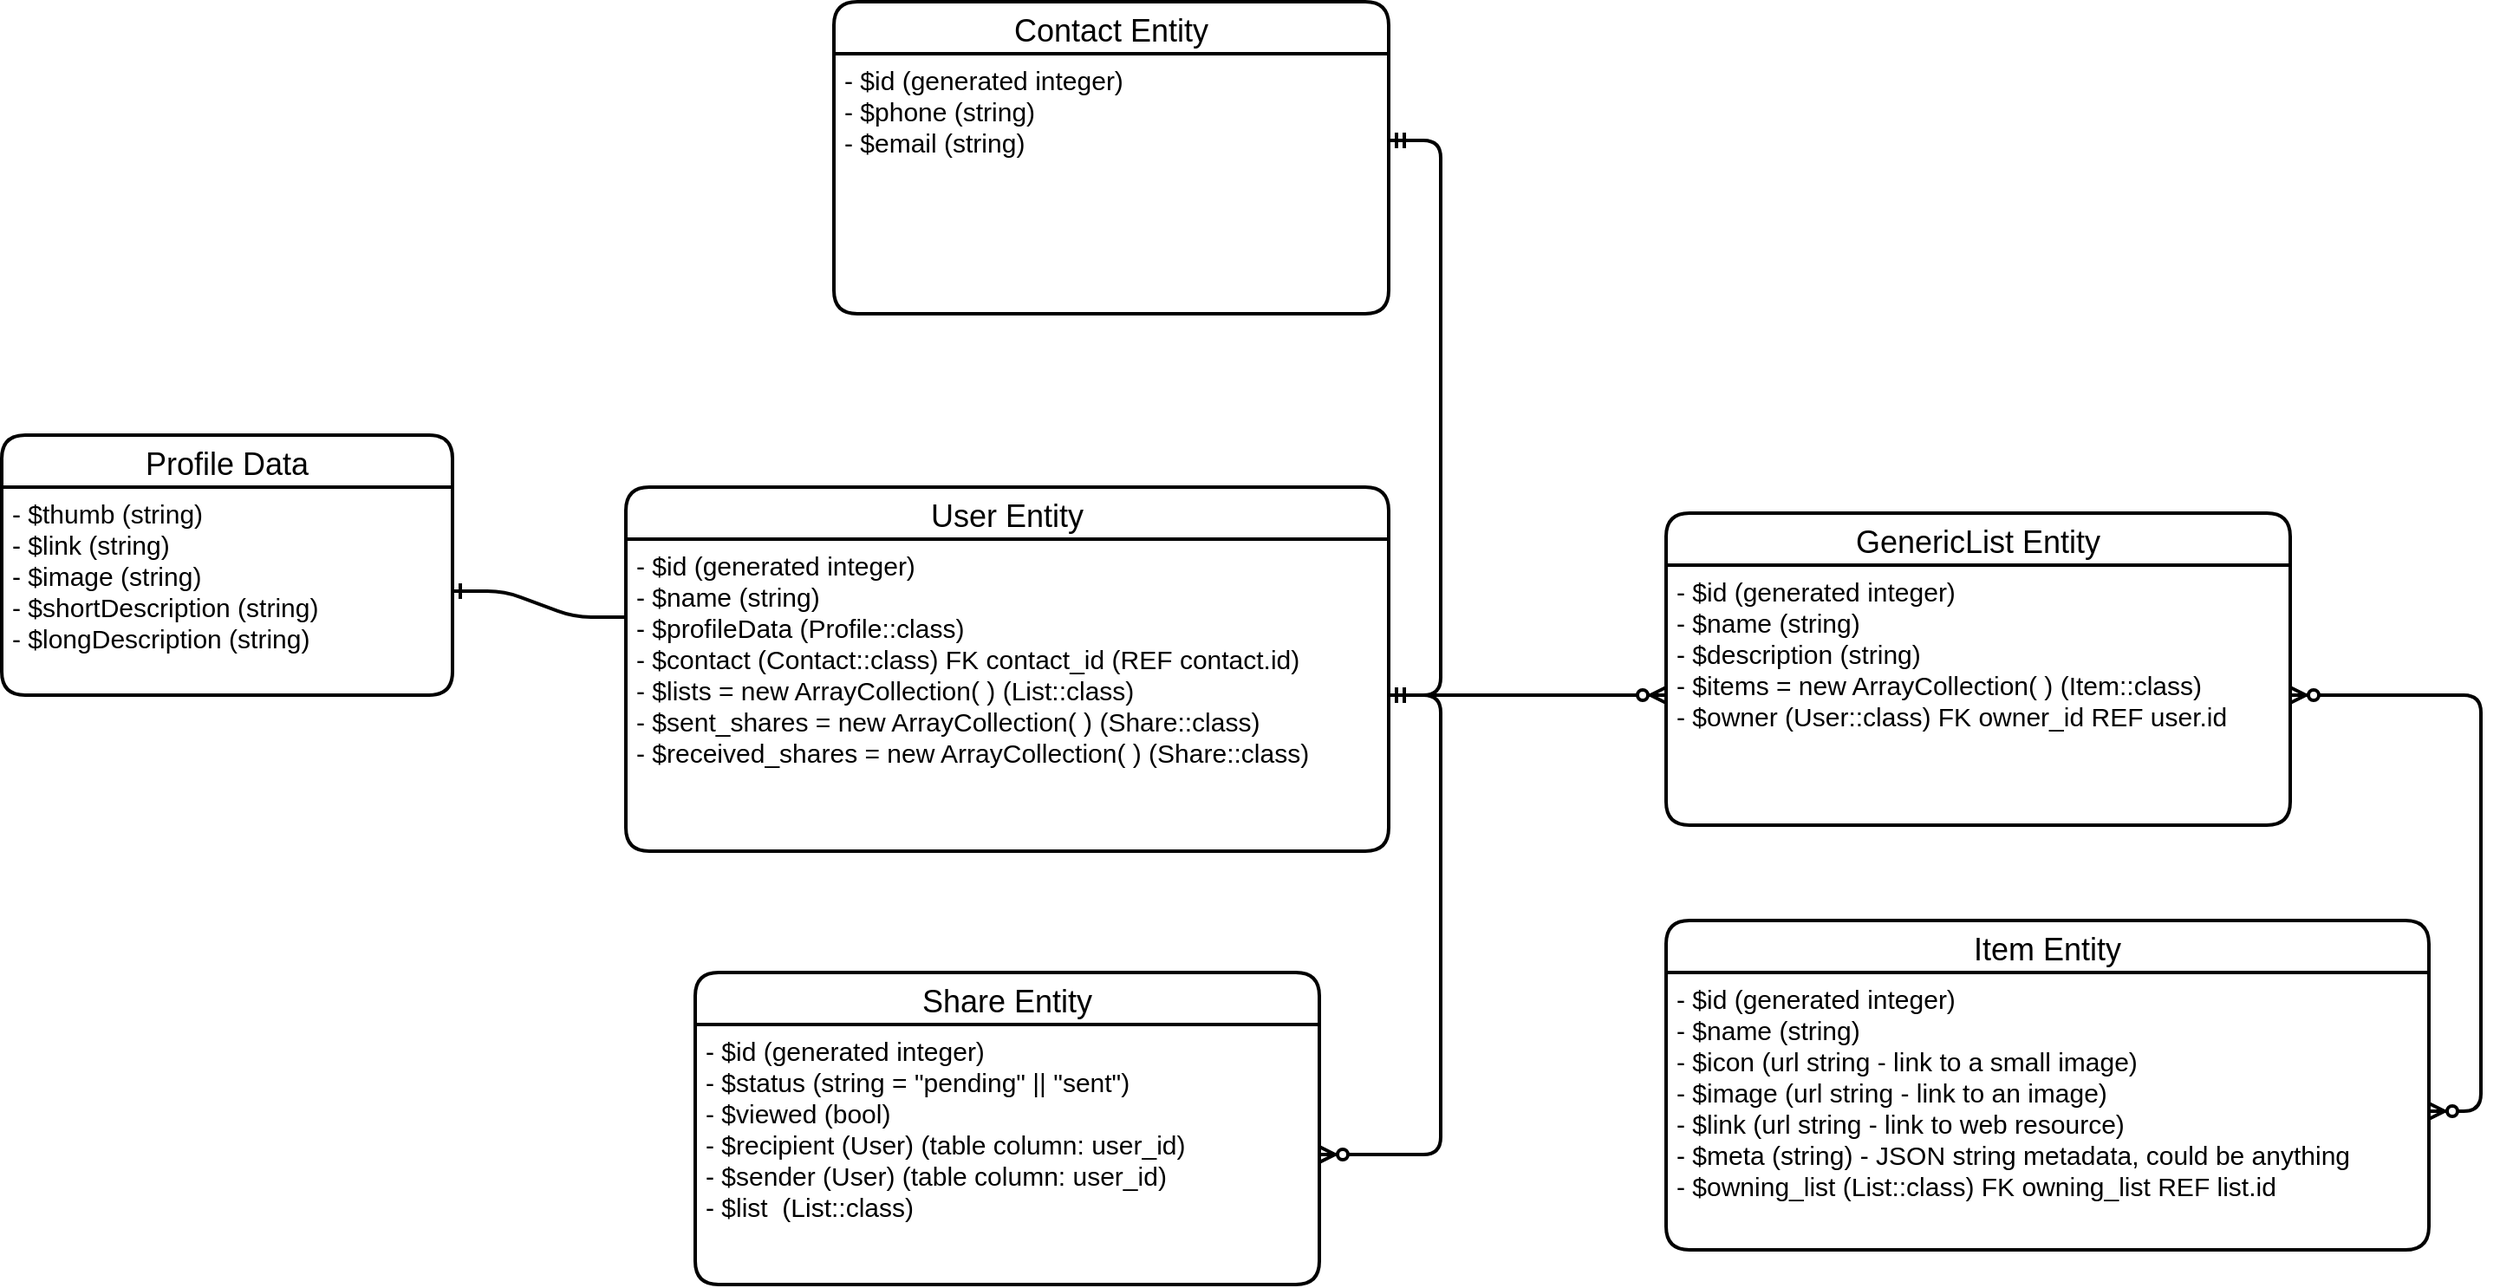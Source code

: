 <mxfile version="14.9.0" type="device"><diagram name="Page-1" id="e56a1550-8fbb-45ad-956c-1786394a9013"><mxGraphModel dx="2522" dy="819" grid="1" gridSize="10" guides="1" tooltips="1" connect="1" arrows="1" fold="1" page="1" pageScale="1" pageWidth="1100" pageHeight="850" background="none" math="0" shadow="0"><root><mxCell id="0"/><mxCell id="1" parent="0"/><mxCell id="l0gLzF43j1_eRblCBDvg-26" value="User Entity" style="swimlane;childLayout=stackLayout;horizontal=1;startSize=30;horizontalStack=0;rounded=1;fontSize=18;fontStyle=0;strokeWidth=2;resizeParent=0;resizeLast=1;shadow=0;dashed=0;align=center;" parent="1" vertex="1"><mxGeometry y="320" width="440" height="210" as="geometry"/></mxCell><mxCell id="l0gLzF43j1_eRblCBDvg-29" value="- $id (generated integer)&#xA;- $name (string)&#xA;- $profileData (Profile::class)&#xA;- $contact (Contact::class) FK contact_id (REF contact.id)&#xA;- $lists = new ArrayCollection( ) (List::class)&#xA;- $sent_shares = new ArrayCollection( ) (Share::class)&#xA;- $received_shares = new ArrayCollection( ) (Share::class)&#xA;&#xA;" style="align=left;strokeColor=none;fillColor=none;spacingLeft=4;fontSize=15;verticalAlign=top;resizable=0;rotatable=0;part=1;spacingTop=0;" parent="l0gLzF43j1_eRblCBDvg-26" vertex="1"><mxGeometry y="30" width="440" height="180" as="geometry"/></mxCell><mxCell id="l0gLzF43j1_eRblCBDvg-30" value="GenericList Entity" style="swimlane;childLayout=stackLayout;horizontal=1;startSize=30;horizontalStack=0;rounded=1;fontSize=18;fontStyle=0;strokeWidth=2;resizeParent=0;resizeLast=1;shadow=0;dashed=0;align=center;" parent="1" vertex="1"><mxGeometry x="600" y="335" width="360" height="180" as="geometry"/></mxCell><mxCell id="l0gLzF43j1_eRblCBDvg-31" value="- $id (generated integer)&#xA;- $name (string)&#xA;- $description (string)&#xA;- $items = new ArrayCollection( ) (Item::class)&#xA;- $owner (User::class) FK owner_id REF user.id&#xA;" style="align=left;strokeColor=none;fillColor=none;spacingLeft=4;fontSize=15;verticalAlign=top;resizable=0;rotatable=0;part=1;spacingTop=0;" parent="l0gLzF43j1_eRblCBDvg-30" vertex="1"><mxGeometry y="30" width="360" height="150" as="geometry"/></mxCell><mxCell id="l0gLzF43j1_eRblCBDvg-33" value="" style="edgeStyle=entityRelationEdgeStyle;fontSize=12;html=1;endArrow=ERzeroToMany;startArrow=ERmandOne;strokeWidth=2;exitX=1;exitY=0.5;exitDx=0;exitDy=0;entryX=0;entryY=0.5;entryDx=0;entryDy=0;" parent="1" source="l0gLzF43j1_eRblCBDvg-29" target="l0gLzF43j1_eRblCBDvg-31" edge="1"><mxGeometry width="100" height="100" relative="1" as="geometry"><mxPoint x="360" y="550" as="sourcePoint"/><mxPoint x="580" y="425" as="targetPoint"/></mxGeometry></mxCell><mxCell id="l0gLzF43j1_eRblCBDvg-34" value="Item Entity" style="swimlane;childLayout=stackLayout;horizontal=1;startSize=30;horizontalStack=0;rounded=1;fontSize=18;fontStyle=0;strokeWidth=2;resizeParent=0;resizeLast=1;shadow=0;dashed=0;align=center;" parent="1" vertex="1"><mxGeometry x="600" y="570" width="440" height="190" as="geometry"/></mxCell><mxCell id="l0gLzF43j1_eRblCBDvg-35" value="- $id (generated integer)&#xA;- $name (string)&#xA;- $icon (url string - link to a small image)&#xA;- $image (url string - link to an image)&#xA;- $link (url string - link to web resource)&#xA;- $meta (string) - JSON string metadata, could be anything&#xA;- $owning_list (List::class) FK owning_list REF list.id&#xA;" style="align=left;strokeColor=none;fillColor=none;spacingLeft=4;fontSize=15;verticalAlign=top;resizable=0;rotatable=0;part=1;spacingTop=0;" parent="l0gLzF43j1_eRblCBDvg-34" vertex="1"><mxGeometry y="30" width="440" height="160" as="geometry"/></mxCell><mxCell id="l0gLzF43j1_eRblCBDvg-37" value="" style="edgeStyle=entityRelationEdgeStyle;fontSize=12;html=1;endArrow=ERzeroToMany;endFill=1;startArrow=ERzeroToMany;strokeWidth=2;" parent="1" source="l0gLzF43j1_eRblCBDvg-35" target="l0gLzF43j1_eRblCBDvg-31" edge="1"><mxGeometry width="100" height="100" relative="1" as="geometry"><mxPoint x="720" y="730" as="sourcePoint"/><mxPoint x="820" y="630" as="targetPoint"/></mxGeometry></mxCell><mxCell id="2" value="Share Entity" style="swimlane;childLayout=stackLayout;horizontal=1;startSize=30;horizontalStack=0;rounded=1;fontSize=18;fontStyle=0;strokeWidth=2;resizeParent=0;resizeLast=1;shadow=0;dashed=0;align=center;" parent="1" vertex="1"><mxGeometry x="40" y="600" width="360" height="180" as="geometry"/></mxCell><mxCell id="3" value="- $id (generated integer)&#xA;- $status (string = &quot;pending&quot; || &quot;sent&quot;)&#xA;- $viewed (bool)&#xA;- $recipient (User) (table column: user_id)&#xA;- $sender (User) (table column: user_id)&#xA;- $list  (List::class)&#xA;&#xA;" style="align=left;strokeColor=none;fillColor=none;spacingLeft=4;fontSize=15;verticalAlign=top;resizable=0;rotatable=0;part=1;spacingTop=0;" parent="2" vertex="1"><mxGeometry y="30" width="360" height="150" as="geometry"/></mxCell><mxCell id="JLig3bcr_htQ_Onki4-i-4" value="" style="edgeStyle=entityRelationEdgeStyle;fontSize=12;html=1;endArrow=ERzeroToMany;startArrow=ERmandOne;strokeWidth=2;" parent="1" source="l0gLzF43j1_eRblCBDvg-29" target="3" edge="1"><mxGeometry width="100" height="100" relative="1" as="geometry"><mxPoint x="-20" y="370" as="sourcePoint"/><mxPoint x="40" y="690" as="targetPoint"/></mxGeometry></mxCell><mxCell id="JLig3bcr_htQ_Onki4-i-6" value="Contact Entity" style="swimlane;childLayout=stackLayout;horizontal=1;startSize=30;horizontalStack=0;rounded=1;fontSize=18;fontStyle=0;strokeWidth=2;resizeParent=0;resizeLast=1;shadow=0;dashed=0;align=center;" parent="1" vertex="1"><mxGeometry x="120" y="40" width="320" height="180" as="geometry"/></mxCell><mxCell id="JLig3bcr_htQ_Onki4-i-7" value="- $id (generated integer)&#xA;- $phone (string)&#xA;- $email (string)" style="align=left;strokeColor=none;fillColor=none;spacingLeft=4;fontSize=15;verticalAlign=top;resizable=0;rotatable=0;part=1;spacingTop=0;" parent="JLig3bcr_htQ_Onki4-i-6" vertex="1"><mxGeometry y="30" width="320" height="150" as="geometry"/></mxCell><mxCell id="HYE7s4OVoofn2S7aHl59-3" value="" style="edgeStyle=entityRelationEdgeStyle;fontSize=12;html=1;endArrow=ERmandOne;startArrow=ERmandOne;entryX=1;entryY=0.333;entryDx=0;entryDy=0;entryPerimeter=0;strokeWidth=2;" edge="1" parent="1" source="l0gLzF43j1_eRblCBDvg-29" target="JLig3bcr_htQ_Onki4-i-7"><mxGeometry width="100" height="100" relative="1" as="geometry"><mxPoint x="450" y="390" as="sourcePoint"/><mxPoint x="550" y="290" as="targetPoint"/></mxGeometry></mxCell><mxCell id="HYE7s4OVoofn2S7aHl59-11" value="Profile Data" style="swimlane;childLayout=stackLayout;horizontal=1;startSize=30;horizontalStack=0;rounded=1;fontSize=18;fontStyle=0;strokeWidth=2;resizeParent=0;resizeLast=1;shadow=0;dashed=0;align=center;" vertex="1" parent="1"><mxGeometry x="-360" y="290" width="260" height="150" as="geometry"/></mxCell><mxCell id="HYE7s4OVoofn2S7aHl59-12" value="- $thumb (string)&#xA;- $link (string)&#xA;- $image (string)&#xA;- $shortDescription (string)&#xA;- $longDescription (string)&#xA;" style="align=left;strokeColor=none;fillColor=none;spacingLeft=4;fontSize=15;verticalAlign=top;resizable=0;rotatable=0;part=1;" vertex="1" parent="HYE7s4OVoofn2S7aHl59-11"><mxGeometry y="30" width="260" height="120" as="geometry"/></mxCell><mxCell id="HYE7s4OVoofn2S7aHl59-14" value="" style="edgeStyle=entityRelationEdgeStyle;fontSize=12;html=1;endArrow=ERone;endFill=1;strokeWidth=2;exitX=0;exitY=0.25;exitDx=0;exitDy=0;" edge="1" parent="1" source="l0gLzF43j1_eRblCBDvg-29" target="HYE7s4OVoofn2S7aHl59-12"><mxGeometry width="100" height="100" relative="1" as="geometry"><mxPoint x="-160" y="570" as="sourcePoint"/><mxPoint x="-60" y="470" as="targetPoint"/></mxGeometry></mxCell></root></mxGraphModel></diagram></mxfile>